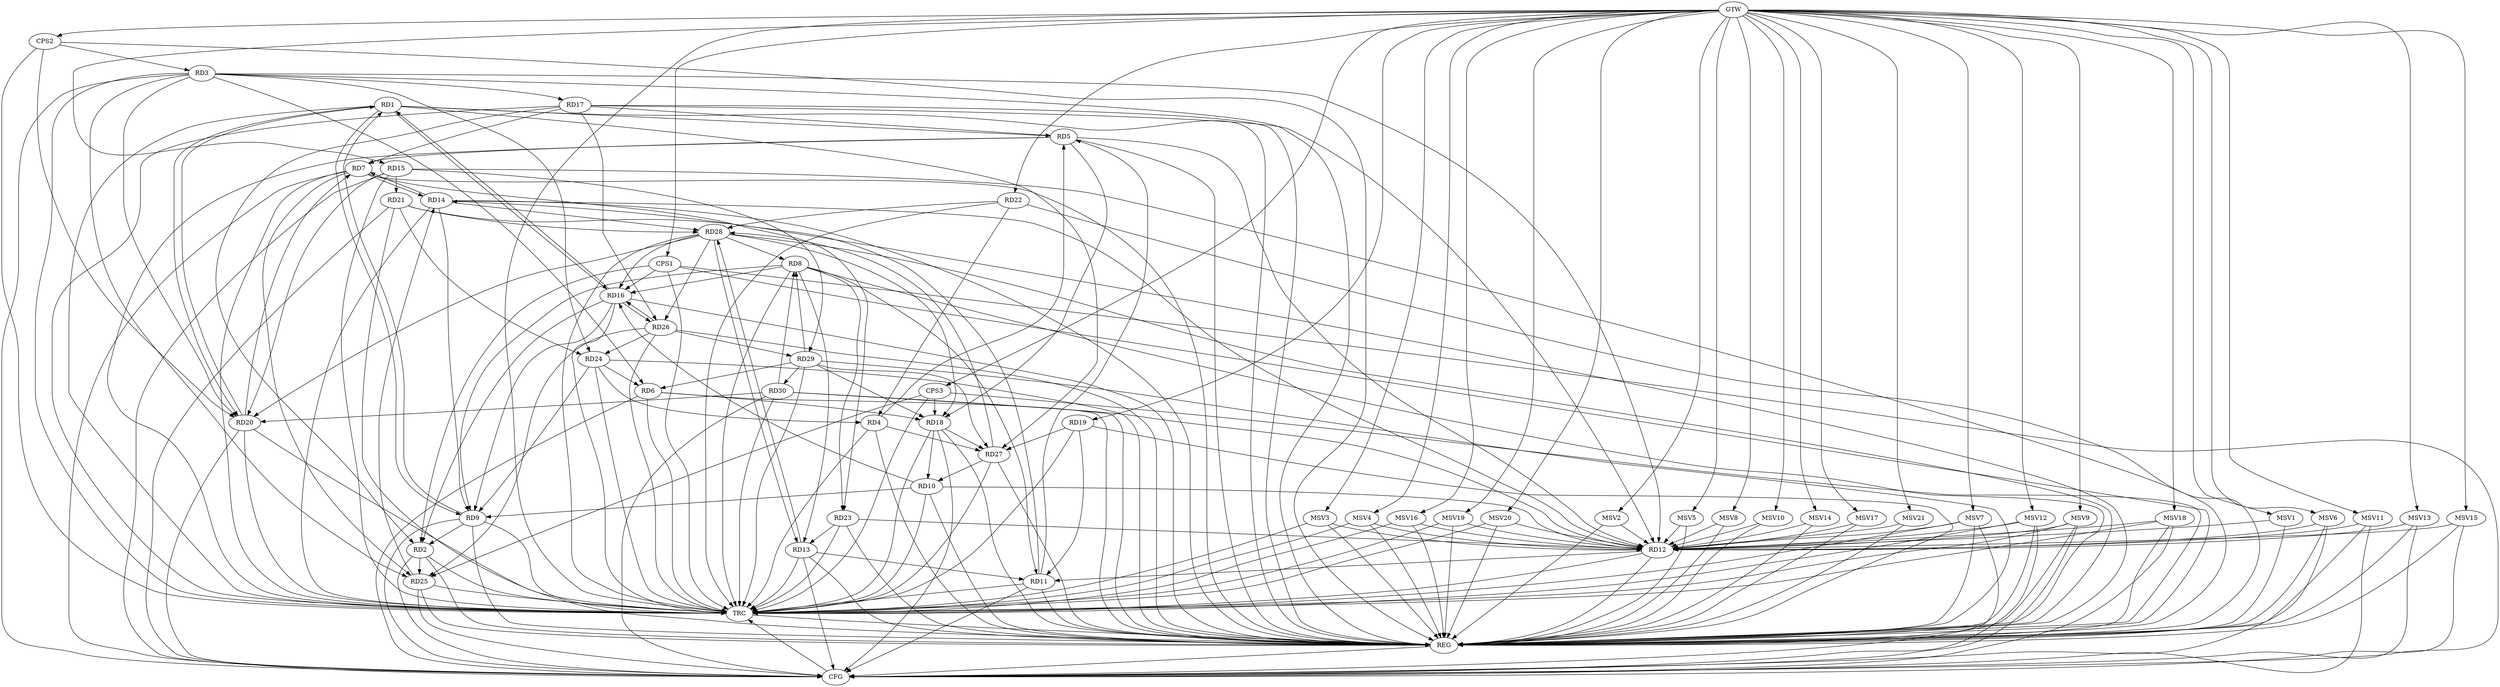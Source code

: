 strict digraph G {
  RD1 [ label="RD1" ];
  RD2 [ label="RD2" ];
  RD3 [ label="RD3" ];
  RD4 [ label="RD4" ];
  RD5 [ label="RD5" ];
  RD6 [ label="RD6" ];
  RD7 [ label="RD7" ];
  RD8 [ label="RD8" ];
  RD9 [ label="RD9" ];
  RD10 [ label="RD10" ];
  RD11 [ label="RD11" ];
  RD12 [ label="RD12" ];
  RD13 [ label="RD13" ];
  RD14 [ label="RD14" ];
  RD15 [ label="RD15" ];
  RD16 [ label="RD16" ];
  RD17 [ label="RD17" ];
  RD18 [ label="RD18" ];
  RD19 [ label="RD19" ];
  RD20 [ label="RD20" ];
  RD21 [ label="RD21" ];
  RD22 [ label="RD22" ];
  RD23 [ label="RD23" ];
  RD24 [ label="RD24" ];
  RD25 [ label="RD25" ];
  RD26 [ label="RD26" ];
  RD27 [ label="RD27" ];
  RD28 [ label="RD28" ];
  RD29 [ label="RD29" ];
  RD30 [ label="RD30" ];
  CPS1 [ label="CPS1" ];
  CPS2 [ label="CPS2" ];
  CPS3 [ label="CPS3" ];
  GTW [ label="GTW" ];
  REG [ label="REG" ];
  CFG [ label="CFG" ];
  TRC [ label="TRC" ];
  MSV1 [ label="MSV1" ];
  MSV2 [ label="MSV2" ];
  MSV3 [ label="MSV3" ];
  MSV4 [ label="MSV4" ];
  MSV5 [ label="MSV5" ];
  MSV6 [ label="MSV6" ];
  MSV7 [ label="MSV7" ];
  MSV8 [ label="MSV8" ];
  MSV9 [ label="MSV9" ];
  MSV10 [ label="MSV10" ];
  MSV11 [ label="MSV11" ];
  MSV12 [ label="MSV12" ];
  MSV13 [ label="MSV13" ];
  MSV14 [ label="MSV14" ];
  MSV15 [ label="MSV15" ];
  MSV16 [ label="MSV16" ];
  MSV17 [ label="MSV17" ];
  MSV18 [ label="MSV18" ];
  MSV19 [ label="MSV19" ];
  MSV20 [ label="MSV20" ];
  MSV21 [ label="MSV21" ];
  RD1 -> RD5;
  RD1 -> RD9;
  RD9 -> RD1;
  RD1 -> RD16;
  RD16 -> RD1;
  RD1 -> RD20;
  RD20 -> RD1;
  RD1 -> RD27;
  RD9 -> RD2;
  RD16 -> RD2;
  RD17 -> RD2;
  RD2 -> RD25;
  RD3 -> RD6;
  RD3 -> RD12;
  RD3 -> RD17;
  RD3 -> RD20;
  RD3 -> RD24;
  RD3 -> RD25;
  RD4 -> RD5;
  RD22 -> RD4;
  RD24 -> RD4;
  RD4 -> RD27;
  RD5 -> RD7;
  RD11 -> RD5;
  RD5 -> RD12;
  RD17 -> RD5;
  RD5 -> RD18;
  RD6 -> RD18;
  RD24 -> RD6;
  RD29 -> RD6;
  RD7 -> RD14;
  RD14 -> RD7;
  RD17 -> RD7;
  RD20 -> RD7;
  RD7 -> RD23;
  RD7 -> RD25;
  RD8 -> RD9;
  RD8 -> RD11;
  RD8 -> RD13;
  RD8 -> RD16;
  RD8 -> RD23;
  RD28 -> RD8;
  RD29 -> RD8;
  RD30 -> RD8;
  RD10 -> RD9;
  RD14 -> RD9;
  RD16 -> RD9;
  RD24 -> RD9;
  RD10 -> RD12;
  RD10 -> RD16;
  RD18 -> RD10;
  RD27 -> RD10;
  RD12 -> RD11;
  RD13 -> RD11;
  RD11 -> RD14;
  RD19 -> RD11;
  RD14 -> RD12;
  RD17 -> RD12;
  RD23 -> RD12;
  RD30 -> RD12;
  RD23 -> RD13;
  RD13 -> RD28;
  RD28 -> RD13;
  RD25 -> RD14;
  RD14 -> RD28;
  RD15 -> RD20;
  RD15 -> RD21;
  RD15 -> RD29;
  RD16 -> RD26;
  RD26 -> RD16;
  RD28 -> RD16;
  RD17 -> RD26;
  RD18 -> RD27;
  RD28 -> RD18;
  RD29 -> RD18;
  RD19 -> RD27;
  RD28 -> RD20;
  RD30 -> RD20;
  RD21 -> RD24;
  RD21 -> RD28;
  RD22 -> RD28;
  RD26 -> RD24;
  RD26 -> RD25;
  RD28 -> RD26;
  RD26 -> RD29;
  RD27 -> RD28;
  RD29 -> RD27;
  RD29 -> RD30;
  CPS1 -> RD2;
  CPS1 -> RD16;
  CPS2 -> RD3;
  CPS2 -> RD20;
  CPS3 -> RD18;
  CPS3 -> RD25;
  GTW -> RD15;
  GTW -> RD19;
  GTW -> RD22;
  GTW -> CPS1;
  GTW -> CPS2;
  GTW -> CPS3;
  RD1 -> REG;
  RD2 -> REG;
  RD3 -> REG;
  RD4 -> REG;
  RD5 -> REG;
  RD6 -> REG;
  RD7 -> REG;
  RD8 -> REG;
  RD9 -> REG;
  RD10 -> REG;
  RD11 -> REG;
  RD12 -> REG;
  RD13 -> REG;
  RD14 -> REG;
  RD15 -> REG;
  RD16 -> REG;
  RD17 -> REG;
  RD18 -> REG;
  RD19 -> REG;
  RD20 -> REG;
  RD21 -> REG;
  RD22 -> REG;
  RD23 -> REG;
  RD24 -> REG;
  RD25 -> REG;
  RD26 -> REG;
  RD27 -> REG;
  RD28 -> REG;
  RD29 -> REG;
  RD30 -> REG;
  CPS1 -> REG;
  CPS2 -> REG;
  CPS3 -> REG;
  RD11 -> CFG;
  RD3 -> CFG;
  RD15 -> CFG;
  RD18 -> CFG;
  RD6 -> CFG;
  RD13 -> CFG;
  RD7 -> CFG;
  RD21 -> CFG;
  RD9 -> CFG;
  RD25 -> CFG;
  RD20 -> CFG;
  CPS1 -> CFG;
  RD2 -> CFG;
  RD30 -> CFG;
  REG -> CFG;
  RD1 -> TRC;
  RD2 -> TRC;
  RD3 -> TRC;
  RD4 -> TRC;
  RD5 -> TRC;
  RD6 -> TRC;
  RD7 -> TRC;
  RD8 -> TRC;
  RD9 -> TRC;
  RD10 -> TRC;
  RD11 -> TRC;
  RD12 -> TRC;
  RD13 -> TRC;
  RD14 -> TRC;
  RD15 -> TRC;
  RD16 -> TRC;
  RD17 -> TRC;
  RD18 -> TRC;
  RD19 -> TRC;
  RD20 -> TRC;
  RD21 -> TRC;
  RD22 -> TRC;
  RD23 -> TRC;
  RD24 -> TRC;
  RD25 -> TRC;
  RD26 -> TRC;
  RD27 -> TRC;
  RD28 -> TRC;
  RD29 -> TRC;
  RD30 -> TRC;
  CPS1 -> TRC;
  CPS2 -> TRC;
  CPS3 -> TRC;
  GTW -> TRC;
  CFG -> TRC;
  TRC -> REG;
  MSV1 -> RD12;
  GTW -> MSV1;
  MSV1 -> REG;
  MSV2 -> RD12;
  MSV3 -> RD12;
  MSV4 -> RD12;
  MSV5 -> RD12;
  GTW -> MSV2;
  MSV2 -> REG;
  GTW -> MSV3;
  MSV3 -> REG;
  MSV3 -> TRC;
  GTW -> MSV4;
  MSV4 -> REG;
  MSV4 -> TRC;
  GTW -> MSV5;
  MSV5 -> REG;
  MSV6 -> RD12;
  MSV7 -> RD12;
  GTW -> MSV6;
  MSV6 -> REG;
  MSV6 -> CFG;
  GTW -> MSV7;
  MSV7 -> REG;
  MSV7 -> TRC;
  MSV7 -> CFG;
  MSV8 -> RD12;
  MSV9 -> RD12;
  GTW -> MSV8;
  MSV8 -> REG;
  GTW -> MSV9;
  MSV9 -> REG;
  MSV9 -> TRC;
  MSV9 -> CFG;
  MSV10 -> RD12;
  GTW -> MSV10;
  MSV10 -> REG;
  MSV11 -> RD12;
  GTW -> MSV11;
  MSV11 -> REG;
  MSV11 -> CFG;
  MSV12 -> RD12;
  MSV13 -> RD12;
  GTW -> MSV12;
  MSV12 -> REG;
  MSV12 -> TRC;
  MSV12 -> CFG;
  GTW -> MSV13;
  MSV13 -> REG;
  MSV13 -> CFG;
  MSV14 -> RD12;
  GTW -> MSV14;
  MSV14 -> REG;
  MSV15 -> RD12;
  MSV16 -> RD12;
  MSV17 -> RD12;
  GTW -> MSV15;
  MSV15 -> REG;
  MSV15 -> CFG;
  GTW -> MSV16;
  MSV16 -> REG;
  MSV16 -> TRC;
  GTW -> MSV17;
  MSV17 -> REG;
  MSV18 -> RD12;
  MSV19 -> RD12;
  MSV20 -> RD12;
  GTW -> MSV18;
  MSV18 -> REG;
  MSV18 -> TRC;
  MSV18 -> CFG;
  GTW -> MSV19;
  MSV19 -> REG;
  MSV19 -> TRC;
  GTW -> MSV20;
  MSV20 -> REG;
  MSV20 -> TRC;
  MSV21 -> RD12;
  GTW -> MSV21;
  MSV21 -> REG;
}
